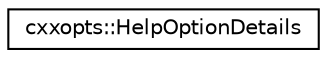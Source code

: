 digraph "Graphical Class Hierarchy"
{
 // LATEX_PDF_SIZE
  edge [fontname="Helvetica",fontsize="10",labelfontname="Helvetica",labelfontsize="10"];
  node [fontname="Helvetica",fontsize="10",shape=record];
  rankdir="LR";
  Node0 [label="cxxopts::HelpOptionDetails",height=0.2,width=0.4,color="black", fillcolor="white", style="filled",URL="$structcxxopts_1_1_help_option_details.html",tooltip=" "];
}
